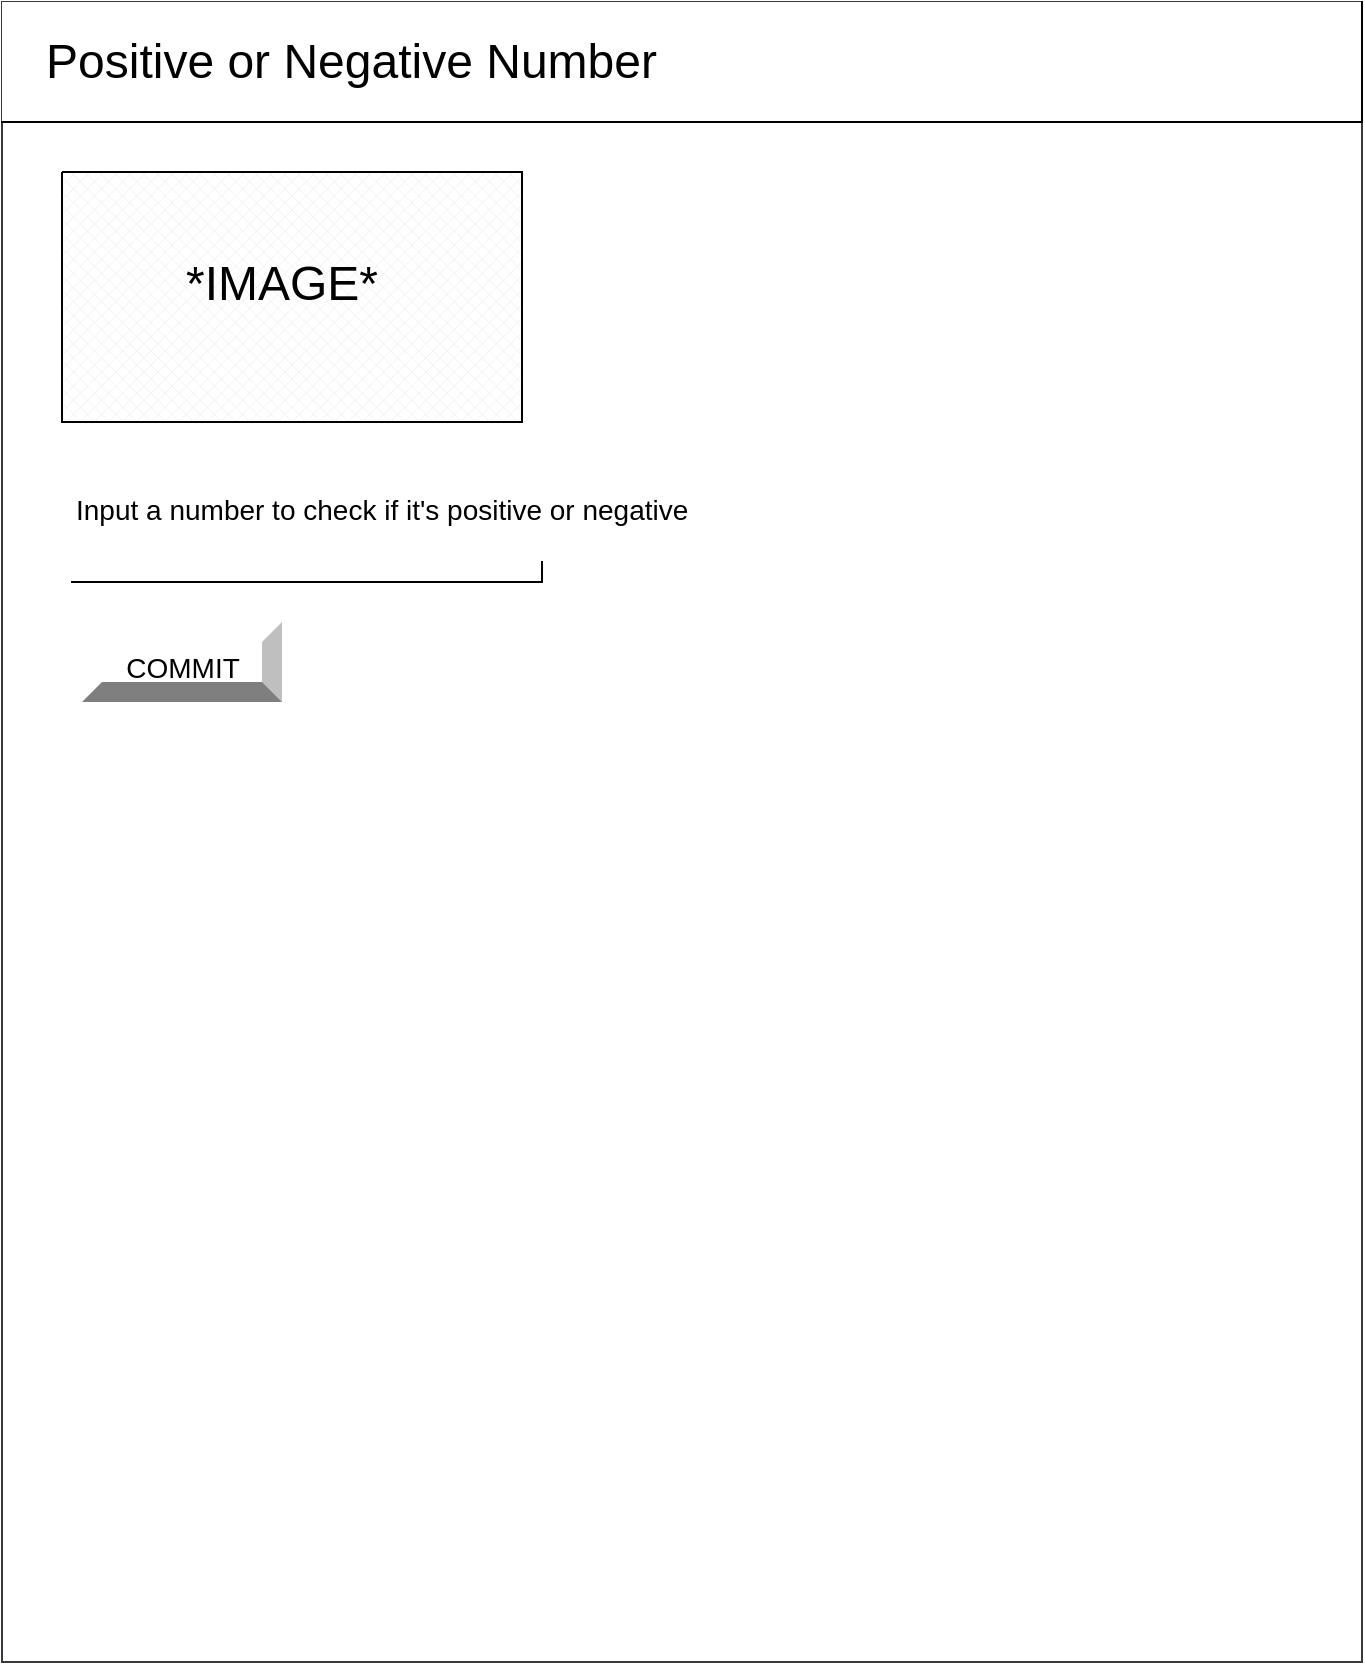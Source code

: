 <mxfile>
    <diagram id="iYukeWRtuH0lFJSynz61" name="Page-1">
        <mxGraphModel dx="927" dy="764" grid="1" gridSize="10" guides="1" tooltips="1" connect="1" arrows="1" fold="1" page="1" pageScale="1" pageWidth="850" pageHeight="1100" math="0" shadow="0">
            <root>
                <mxCell id="0"/>
                <mxCell id="1" parent="0"/>
                <mxCell id="2" value="" style="verticalLabelPosition=bottom;verticalAlign=top;html=1;shape=mxgraph.basic.rect;fillColor2=none;strokeWidth=1;size=20;indent=5;fillColor=#FFFFFF;strokeColor=#36393d;" vertex="1" parent="1">
                    <mxGeometry x="90" y="80" width="680" height="830" as="geometry"/>
                </mxCell>
                <mxCell id="3" value="&lt;p style=&quot;line-height: 1.2&quot;&gt;&lt;font style=&quot;font-size: 24px&quot;&gt;&amp;nbsp; Temperature Calculator Website.&lt;/font&gt;&lt;/p&gt;" style="shape=partialRectangle;whiteSpace=wrap;html=1;top=0;left=0;fillColor=#FFFFFF;align=left;fontColor=#000000;strokeColor=#000000;" vertex="1" parent="1">
                    <mxGeometry x="90" y="80" width="680" height="60" as="geometry"/>
                </mxCell>
                <mxCell id="4" value="&lt;h2 style=&quot;padding: 0px ; font-family: &amp;#34;roboto&amp;#34; , &amp;#34;helvetica&amp;#34; , &amp;#34;arial&amp;#34; , sans-serif ; font-weight: 400 ; font-size: 28px ; line-height: 48px ; margin: 24px 0px 24px 30px ; font-style: normal ; letter-spacing: normal ; text-indent: 0px ; text-transform: none ; word-spacing: 0px&quot;&gt;&lt;font color=&quot;#000000&quot;&gt;(°F − 32) × 5/9 = °C&lt;/font&gt;&lt;/h2&gt;" style="text;whiteSpace=wrap;html=1;fontSize=25;" vertex="1" parent="1">
                    <mxGeometry x="125" y="220" width="300" height="110" as="geometry"/>
                </mxCell>
                <mxCell id="5" value="&lt;h1 style=&quot;padding: 0px ; font-size: 35px ; line-height: 1.35 ; letter-spacing: -0.02em ; margin: 24px 0px 24px 40px ; font-family: &amp;#34;roboto&amp;#34; , &amp;#34;helvetica&amp;#34; , &amp;#34;arial&amp;#34; , sans-serif ; font-weight: 400 ; font-style: normal ; text-indent: 0px ; text-transform: none ; word-spacing: 0px&quot;&gt;&lt;font color=&quot;#000000&quot;&gt;The formula is:&lt;/font&gt;&lt;/h1&gt;" style="text;whiteSpace=wrap;html=1;fontSize=25;" vertex="1" parent="1">
                    <mxGeometry x="120" y="140" width="290" height="110" as="geometry"/>
                </mxCell>
                <mxCell id="6" value="&lt;span style=&quot;font-family: &amp;#34;helvetica&amp;#34; , &amp;#34;arial&amp;#34; , sans-serif ; font-size: 14px ; font-style: normal ; font-weight: 400 ; letter-spacing: normal ; text-indent: 0px ; text-transform: none ; word-spacing: 0px ; display: inline ; float: none&quot;&gt;&lt;font color=&quot;#000000&quot;&gt;Fahrenheit:&lt;/font&gt;&lt;/span&gt;" style="text;whiteSpace=wrap;html=1;fontSize=24;" vertex="1" parent="1">
                    <mxGeometry x="125" y="340" width="100" height="50" as="geometry"/>
                </mxCell>
                <mxCell id="7" value="" style="shape=partialRectangle;whiteSpace=wrap;html=1;top=0;left=0;fillColor=none;fontColor=#000000;strokeColor=#000000;" vertex="1" parent="1">
                    <mxGeometry x="125" y="380" width="125" height="10" as="geometry"/>
                </mxCell>
                <mxCell id="8" value="Calculate" style="labelPosition=center;verticalLabelPosition=middle;align=center;html=1;shape=mxgraph.basic.shaded_button;dx=10;fillColor=#E6E6E6;strokeColor=none;fontColor=#000000;" vertex="1" parent="1">
                    <mxGeometry x="125" y="410" width="87.5" height="50" as="geometry"/>
                </mxCell>
                <mxCell id="9" value="" style="verticalLabelPosition=bottom;verticalAlign=top;html=1;shape=mxgraph.basic.rect;fillColor2=none;strokeWidth=1;size=20;indent=5;fillColor=#FFFFFF;strokeColor=#36393d;" vertex="1" parent="1">
                    <mxGeometry x="90" y="80" width="680" height="830" as="geometry"/>
                </mxCell>
                <mxCell id="10" value="&lt;p style=&quot;line-height: 1.2&quot;&gt;&lt;span style=&quot;font-size: 24px&quot;&gt;&amp;nbsp; &amp;nbsp; Randomizer&lt;/span&gt;&lt;/p&gt;" style="shape=partialRectangle;whiteSpace=wrap;html=1;top=0;left=0;fillColor=#FFFFFF;align=left;fontColor=#000000;strokeColor=#000000;" vertex="1" parent="1">
                    <mxGeometry x="90" y="80" width="680" height="60" as="geometry"/>
                </mxCell>
                <mxCell id="11" value="&lt;font face=&quot;helvetica, arial, sans-serif&quot; style=&quot;font-size: 22px&quot;&gt;Pick a random number from 1 to 6&lt;/font&gt;" style="text;whiteSpace=wrap;html=1;fontSize=24;" vertex="1" parent="1">
                    <mxGeometry x="110" y="170" width="360" height="50" as="geometry"/>
                </mxCell>
                <mxCell id="12" value="&lt;font style=&quot;font-size: 19px&quot;&gt;Commit:&lt;/font&gt;" style="text;html=1;resizable=0;autosize=1;align=center;verticalAlign=middle;points=[];fillColor=none;strokeColor=none;rounded=0;fontSize=18;" vertex="1" parent="1">
                    <mxGeometry x="110" y="320" width="90" height="30" as="geometry"/>
                </mxCell>
                <mxCell id="13" value="Button" style="labelPosition=center;verticalLabelPosition=middle;align=center;html=1;shape=mxgraph.basic.shaded_button;dx=10;fillColor=#E6E6E6;strokeColor=none;fontSize=22;" vertex="1" parent="1">
                    <mxGeometry x="110" y="360" width="100" height="60" as="geometry"/>
                </mxCell>
                <mxCell id="14" value="" style="verticalLabelPosition=bottom;verticalAlign=top;html=1;shape=mxgraph.basic.rect;fillColor2=none;strokeWidth=1;size=20;indent=0;fontSize=22;" vertex="1" parent="1">
                    <mxGeometry x="120" y="250" width="440" height="10" as="geometry"/>
                </mxCell>
                <mxCell id="15" value="" style="verticalLabelPosition=bottom;verticalAlign=top;html=1;shape=mxgraph.basic.rect;fillColor2=none;strokeWidth=1;size=20;indent=5;fillColor=#FFFFFF;strokeColor=#36393d;" vertex="1" parent="1">
                    <mxGeometry x="90" y="80" width="680" height="830" as="geometry"/>
                </mxCell>
                <mxCell id="16" value="&lt;p style=&quot;line-height: 1.2&quot;&gt;&lt;span style=&quot;font-size: 24px&quot;&gt;&amp;nbsp; &amp;nbsp;Positive or Negative Number&lt;/span&gt;&lt;/p&gt;" style="shape=partialRectangle;whiteSpace=wrap;html=1;top=0;left=0;fillColor=#FFFFFF;align=left;fontColor=#000000;strokeColor=#000000;" vertex="1" parent="1">
                    <mxGeometry x="90" y="80" width="680" height="60" as="geometry"/>
                </mxCell>
                <mxCell id="17" value="&lt;font color=&quot;#000000&quot; face=&quot;helvetica, arial, sans-serif&quot;&gt;&lt;span style=&quot;font-size: 14px&quot;&gt;Input a number to check if it's positive or negative&lt;/span&gt;&lt;/font&gt;" style="text;whiteSpace=wrap;html=1;fontSize=24;" vertex="1" parent="1">
                    <mxGeometry x="125" y="310" width="325" height="50" as="geometry"/>
                </mxCell>
                <mxCell id="18" value="" style="shape=partialRectangle;whiteSpace=wrap;html=1;top=0;left=0;fillColor=none;fontColor=#000000;strokeColor=#000000;" vertex="1" parent="1">
                    <mxGeometry x="125" y="360" width="235" height="10" as="geometry"/>
                </mxCell>
                <mxCell id="19" value="" style="verticalLabelPosition=bottom;verticalAlign=top;html=1;shape=mxgraph.basic.patternFillRect;fillStyle=diagGrid;step=5;fillStrokeWidth=0.2;fillStrokeColor=#dddddd;" vertex="1" parent="1">
                    <mxGeometry x="120" y="165" width="230" height="125" as="geometry"/>
                </mxCell>
                <mxCell id="20" value="&lt;font face=&quot;helvetica, arial, sans-serif&quot; color=&quot;#000000&quot;&gt;*IMAGE*&lt;/font&gt;" style="text;whiteSpace=wrap;html=1;fontSize=24;strokeWidth=22;" vertex="1" parent="1">
                    <mxGeometry x="180" y="200" width="155" height="77.5" as="geometry"/>
                </mxCell>
                <mxCell id="21" value="&lt;font style=&quot;font-size: 14px&quot; color=&quot;#000000&quot;&gt;COMMIT&lt;/font&gt;" style="labelPosition=center;verticalLabelPosition=middle;align=center;html=1;shape=mxgraph.basic.shaded_button;dx=10;fontSize=24;" vertex="1" parent="1">
                    <mxGeometry x="130" y="390" width="100" height="40" as="geometry"/>
                </mxCell>
            </root>
        </mxGraphModel>
    </diagram>
</mxfile>